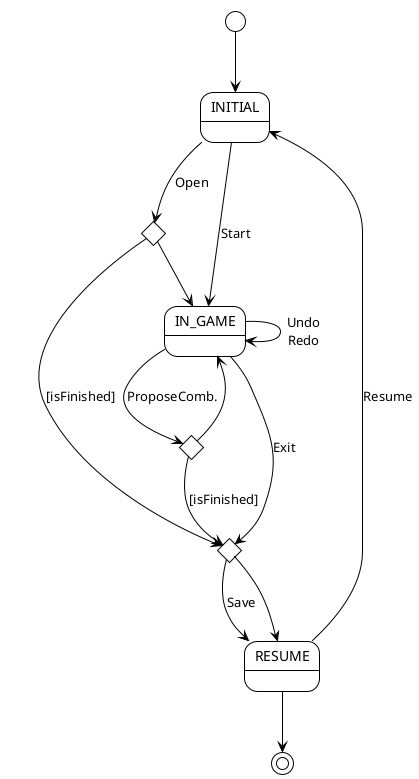 @startuml context-core
!theme plain
top to bottom direction

state start <<start>>
state end <<end>>
state openCondition <<choice>>
state finishGameCondition <<choice>>
state saveCondition <<choice>>
state INITIAL
state IN_GAME
state RESUME

start --> INITIAL
INITIAL --> IN_GAME :Start
INITIAL --> openCondition :Open
openCondition --> IN_GAME
openCondition --> saveCondition :[isFinished]
IN_GAME --> finishGameCondition :ProposeComb.
IN_GAME --> IN_GAME :Undo\nRedo
IN_GAME --> saveCondition :Exit
finishGameCondition --> IN_GAME
finishGameCondition --> saveCondition :[isFinished]
saveCondition --> RESUME :Save
saveCondition --> RESUME 
RESUME --> end 
RESUME --> INITIAL :Resume

@enduml